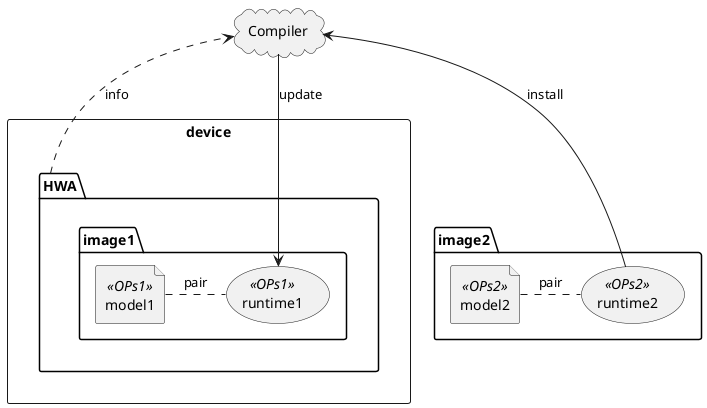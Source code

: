 @startuml

cloud Compiler

folder image2 {
        file model2 <<OPs2>>
        (runtime2) <<OPs2>>
	model2 . runtime2 : pair
}

rectangle device {
        folder HWA {
		folder image1 {
	                file model1 <<OPs1>>
	                (runtime1) <<OPs1>>
                }
	}
	model1 . runtime1 : pair
}

Compiler <-down- (runtime2) : install
Compiler -down-> (runtime1) : update
HWA .> Compiler : info

@enduml
